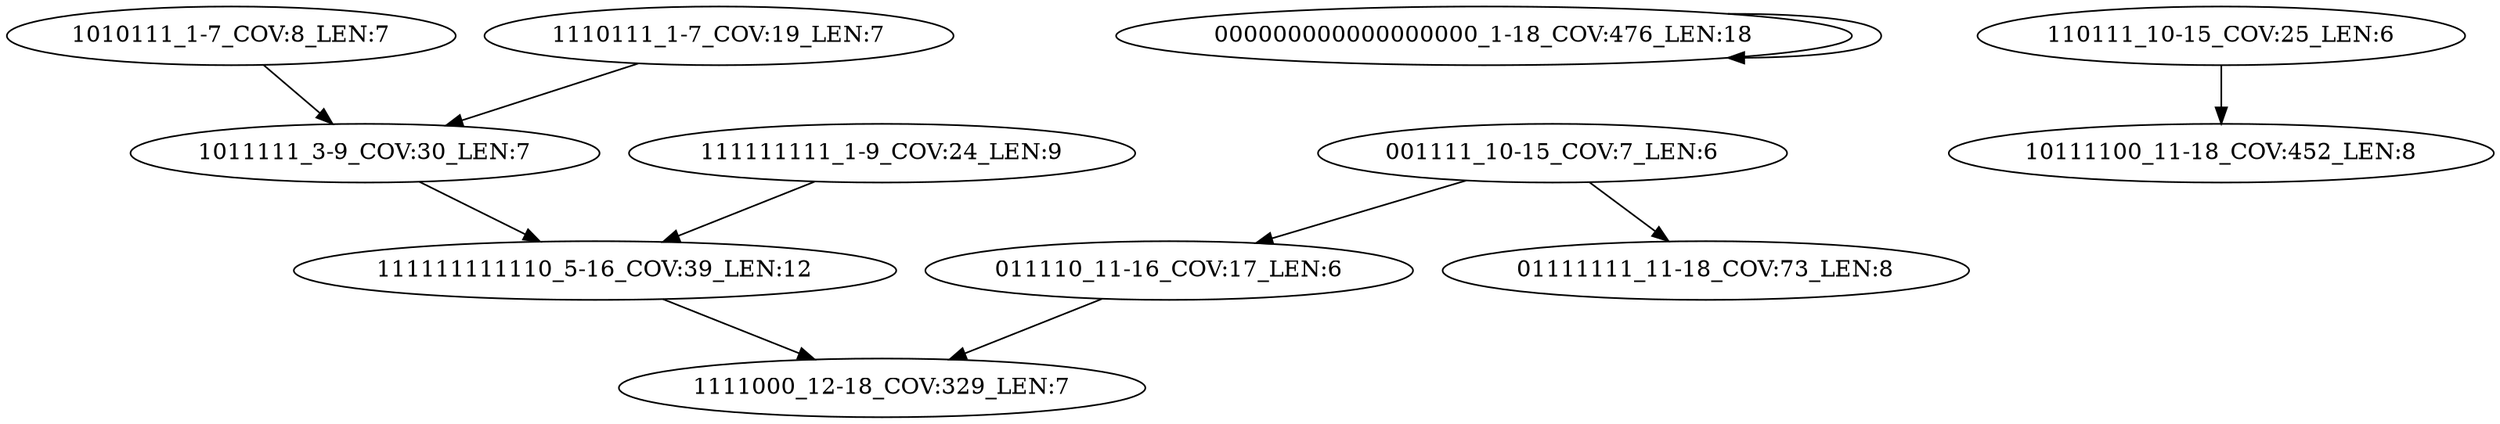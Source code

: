 digraph G {
    "011110_11-16_COV:17_LEN:6" -> "1111000_12-18_COV:329_LEN:7";
    "111111111110_5-16_COV:39_LEN:12" -> "1111000_12-18_COV:329_LEN:7";
    "1010111_1-7_COV:8_LEN:7" -> "1011111_3-9_COV:30_LEN:7";
    "001111_10-15_COV:7_LEN:6" -> "01111111_11-18_COV:73_LEN:8";
    "001111_10-15_COV:7_LEN:6" -> "011110_11-16_COV:17_LEN:6";
    "1011111_3-9_COV:30_LEN:7" -> "111111111110_5-16_COV:39_LEN:12";
    "000000000000000000_1-18_COV:476_LEN:18" -> "000000000000000000_1-18_COV:476_LEN:18";
    "1110111_1-7_COV:19_LEN:7" -> "1011111_3-9_COV:30_LEN:7";
    "111111111_1-9_COV:24_LEN:9" -> "111111111110_5-16_COV:39_LEN:12";
    "110111_10-15_COV:25_LEN:6" -> "10111100_11-18_COV:452_LEN:8";
}
